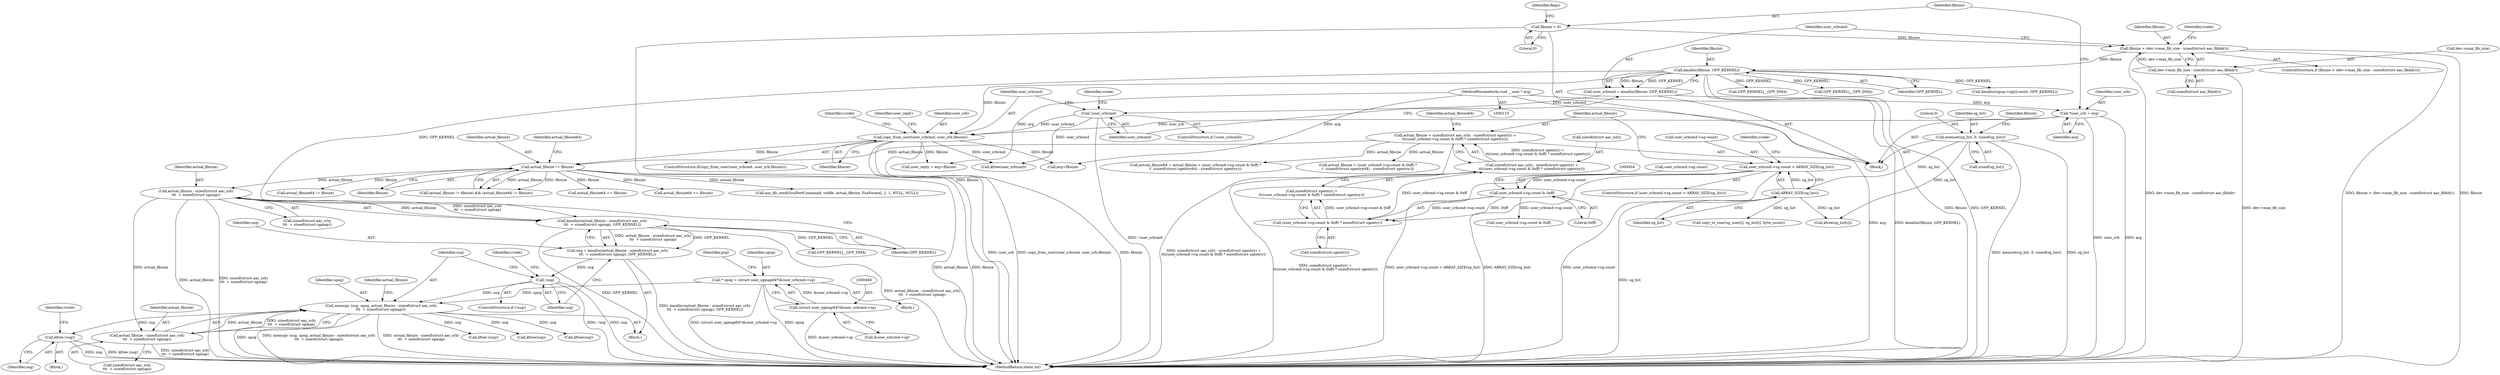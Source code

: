 digraph "0_linux_b4789b8e6be3151a955ade74872822f30e8cd914@API" {
"1000843" [label="(Call,kfree (usg))"];
"1000717" [label="(Call,memcpy (usg, upsg, actual_fibsize - sizeof(struct aac_srb)\n\t\t\t  + sizeof(struct sgmap)))"];
"1000709" [label="(Call,!usg)"];
"1000697" [label="(Call,usg = kmalloc(actual_fibsize - sizeof(struct aac_srb)\n\t\t\t  + sizeof(struct sgmap), GFP_KERNEL))"];
"1000699" [label="(Call,kmalloc(actual_fibsize - sizeof(struct aac_srb)\n\t\t\t  + sizeof(struct sgmap), GFP_KERNEL))"];
"1000700" [label="(Call,actual_fibsize - sizeof(struct aac_srb)\n\t\t\t  + sizeof(struct sgmap))"];
"1000424" [label="(Call,actual_fibsize != fibsize)"];
"1000387" [label="(Call,actual_fibsize = sizeof(struct aac_srb) - sizeof(struct sgentry) +\n\t\t((user_srbcmd->sg.count & 0xff) * sizeof(struct sgentry)))"];
"1000389" [label="(Call,sizeof(struct aac_srb) - sizeof(struct sgentry) +\n\t\t((user_srbcmd->sg.count & 0xff) * sizeof(struct sgentry)))"];
"1000395" [label="(Call,(user_srbcmd->sg.count & 0xff) * sizeof(struct sgentry))"];
"1000396" [label="(Call,user_srbcmd->sg.count & 0xff)"];
"1000373" [label="(Call,user_srbcmd->sg.count > ARRAY_SIZE(sg_list))"];
"1000379" [label="(Call,ARRAY_SIZE(sg_list))"];
"1000208" [label="(Call,memset(sg_list, 0, sizeof(sg_list)))"];
"1000259" [label="(Call,copy_from_user(user_srbcmd, user_srb,fibsize))"];
"1000250" [label="(Call,!user_srbcmd)"];
"1000244" [label="(Call,user_srbcmd = kmalloc(fibsize, GFP_KERNEL))"];
"1000246" [label="(Call,kmalloc(fibsize, GFP_KERNEL))"];
"1000230" [label="(Call,fibsize > (dev->max_fib_size - sizeof(struct aac_fibhdr)))"];
"1000136" [label="(Call,fibsize = 0)"];
"1000232" [label="(Call,dev->max_fib_size - sizeof(struct aac_fibhdr))"];
"1000130" [label="(Call,*user_srb = arg)"];
"1000117" [label="(MethodParameterIn,void __user * arg)"];
"1000465" [label="(Call,* upsg = (struct user_sgmap64*)&user_srbcmd->sg)"];
"1000467" [label="(Call,(struct user_sgmap64*)&user_srbcmd->sg)"];
"1000720" [label="(Call,actual_fibsize - sizeof(struct aac_srb)\n\t\t\t  + sizeof(struct sgmap))"];
"1000469" [label="(Call,&user_srbcmd->sg)"];
"1000846" [label="(Identifier,rcode)"];
"1000842" [label="(Block,)"];
"1000397" [label="(Call,user_srbcmd->sg.count)"];
"1000261" [label="(Identifier,user_srb)"];
"1000265" [label="(Identifier,rcode)"];
"1000248" [label="(Identifier,GFP_KERNEL)"];
"1000697" [label="(Call,usg = kmalloc(actual_fibsize - sizeof(struct aac_srb)\n\t\t\t  + sizeof(struct sgmap), GFP_KERNEL))"];
"1000373" [label="(Call,user_srbcmd->sg.count > ARRAY_SIZE(sg_list))"];
"1000962" [label="(Call,actual_fibsize64 == fibsize)"];
"1000387" [label="(Call,actual_fibsize = sizeof(struct aac_srb) - sizeof(struct sgentry) +\n\t\t((user_srbcmd->sg.count & 0xff) * sizeof(struct sgentry)))"];
"1000844" [label="(Identifier,usg)"];
"1000428" [label="(Identifier,actual_fibsize64)"];
"1001461" [label="(Call,kfree(sg_list[i]))"];
"1000843" [label="(Call,kfree (usg))"];
"1001338" [label="(Call,aac_fib_send(ScsiPortCommand, srbfib, actual_fibsize, FsaNormal, 1, 1, NULL, NULL))"];
"1000424" [label="(Call,actual_fibsize != fibsize)"];
"1000699" [label="(Call,kmalloc(actual_fibsize - sizeof(struct aac_srb)\n\t\t\t  + sizeof(struct sgmap), GFP_KERNEL))"];
"1000132" [label="(Identifier,arg)"];
"1000380" [label="(Identifier,sg_list)"];
"1000406" [label="(Identifier,actual_fibsize64)"];
"1000708" [label="(ControlStructure,if (!usg))"];
"1000137" [label="(Identifier,fibsize)"];
"1000388" [label="(Identifier,actual_fibsize)"];
"1001027" [label="(Call,GFP_KERNEL|__GFP_DMA)"];
"1000426" [label="(Identifier,fibsize)"];
"1000258" [label="(ControlStructure,if(copy_from_user(user_srbcmd, user_srb,fibsize)))"];
"1000270" [label="(Identifier,user_reply)"];
"1000244" [label="(Call,user_srbcmd = kmalloc(fibsize, GFP_KERNEL))"];
"1000251" [label="(Identifier,user_srbcmd)"];
"1000141" [label="(Identifier,flags)"];
"1000463" [label="(Block,)"];
"1000216" [label="(Identifier,fibsize)"];
"1000710" [label="(Identifier,usg)"];
"1000427" [label="(Call,actual_fibsize64 != fibsize)"];
"1000407" [label="(Call,actual_fibsize + (user_srbcmd->sg.count & 0xff) *\n\t  (sizeof(struct sgentry64) - sizeof(struct sgentry)))"];
"1000402" [label="(Literal,0xff)"];
"1000395" [label="(Call,(user_srbcmd->sg.count & 0xff) * sizeof(struct sgentry))"];
"1000918" [label="(Call,kfree (usg))"];
"1000423" [label="(Call,(actual_fibsize != fibsize) && (actual_fibsize64 != fibsize))"];
"1000396" [label="(Call,user_srbcmd->sg.count & 0xff)"];
"1000467" [label="(Call,(struct user_sgmap64*)&user_srbcmd->sg)"];
"1000545" [label="(Call,GFP_KERNEL|__GFP_DMA)"];
"1000403" [label="(Call,sizeof(struct sgentry))"];
"1000700" [label="(Call,actual_fibsize - sizeof(struct aac_srb)\n\t\t\t  + sizeof(struct sgmap))"];
"1000425" [label="(Identifier,actual_fibsize)"];
"1000208" [label="(Call,memset(sg_list, 0, sizeof(sg_list)))"];
"1000230" [label="(Call,fibsize > (dev->max_fib_size - sizeof(struct aac_fibhdr)))"];
"1000787" [label="(Call,GFP_KERNEL|__GFP_DMA)"];
"1000721" [label="(Identifier,actual_fibsize)"];
"1000247" [label="(Identifier,fibsize)"];
"1000392" [label="(Call,sizeof(struct sgentry) +\n\t\t((user_srbcmd->sg.count & 0xff) * sizeof(struct sgentry)))"];
"1000249" [label="(ControlStructure,if (!user_srbcmd))"];
"1000246" [label="(Call,kmalloc(fibsize, GFP_KERNEL))"];
"1000718" [label="(Identifier,usg)"];
"1000720" [label="(Call,actual_fibsize - sizeof(struct aac_srb)\n\t\t\t  + sizeof(struct sgmap))"];
"1000707" [label="(Identifier,GFP_KERNEL)"];
"1000475" [label="(Identifier,psg)"];
"1000722" [label="(Call,sizeof(struct aac_srb)\n\t\t\t  + sizeof(struct sgmap))"];
"1000250" [label="(Call,!user_srbcmd)"];
"1000695" [label="(Block,)"];
"1000410" [label="(Call,user_srbcmd->sg.count & 0xff)"];
"1000383" [label="(Identifier,rcode)"];
"1000240" [label="(Identifier,rcode)"];
"1000405" [label="(Call,actual_fibsize64 = actual_fibsize + (user_srbcmd->sg.count & 0xff) *\n\t  (sizeof(struct sgentry64) - sizeof(struct sgentry)))"];
"1000260" [label="(Identifier,user_srbcmd)"];
"1000211" [label="(Call,sizeof(sg_list))"];
"1000231" [label="(Identifier,fibsize)"];
"1000117" [label="(MethodParameterIn,void __user * arg)"];
"1000698" [label="(Identifier,usg)"];
"1000374" [label="(Call,user_srbcmd->sg.count)"];
"1000233" [label="(Call,dev->max_fib_size)"];
"1000713" [label="(Identifier,rcode)"];
"1000232" [label="(Call,dev->max_fib_size - sizeof(struct aac_fibhdr))"];
"1000138" [label="(Literal,0)"];
"1000717" [label="(Call,memcpy (usg, upsg, actual_fibsize - sizeof(struct aac_srb)\n\t\t\t  + sizeof(struct sgmap)))"];
"1000701" [label="(Identifier,actual_fibsize)"];
"1000210" [label="(Literal,0)"];
"1001477" [label="(MethodReturn,static int)"];
"1000229" [label="(ControlStructure,if (fibsize > (dev->max_fib_size - sizeof(struct aac_fibhdr))))"];
"1000254" [label="(Identifier,rcode)"];
"1000262" [label="(Identifier,fibsize)"];
"1001416" [label="(Call,copy_to_user(sg_user[i], sg_list[i], byte_count))"];
"1000465" [label="(Call,* upsg = (struct user_sgmap64*)&user_srbcmd->sg)"];
"1000245" [label="(Identifier,user_srbcmd)"];
"1000236" [label="(Call,sizeof(struct aac_fibhdr))"];
"1000372" [label="(ControlStructure,if (user_srbcmd->sg.count > ARRAY_SIZE(sg_list)))"];
"1000483" [label="(Call,actual_fibsize64 == fibsize)"];
"1000271" [label="(Call,arg+fibsize)"];
"1000136" [label="(Call,fibsize = 0)"];
"1000269" [label="(Call,user_reply = arg+fibsize)"];
"1000702" [label="(Call,sizeof(struct aac_srb)\n\t\t\t  + sizeof(struct sgmap))"];
"1000390" [label="(Call,sizeof(struct aac_srb))"];
"1000719" [label="(Identifier,upsg)"];
"1000770" [label="(Call,kfree(usg))"];
"1000209" [label="(Identifier,sg_list)"];
"1000794" [label="(Call,kfree(usg))"];
"1000389" [label="(Call,sizeof(struct aac_srb) - sizeof(struct sgentry) +\n\t\t((user_srbcmd->sg.count & 0xff) * sizeof(struct sgentry)))"];
"1000466" [label="(Identifier,upsg)"];
"1000709" [label="(Call,!usg)"];
"1000259" [label="(Call,copy_from_user(user_srbcmd, user_srb,fibsize))"];
"1000728" [label="(Identifier,actual_fibsize)"];
"1001449" [label="(Call,kfree(user_srbcmd))"];
"1000130" [label="(Call,*user_srb = arg)"];
"1001207" [label="(Call,kmalloc(upsg->sg[i].count, GFP_KERNEL))"];
"1000379" [label="(Call,ARRAY_SIZE(sg_list))"];
"1000118" [label="(Block,)"];
"1000131" [label="(Identifier,user_srb)"];
"1000843" -> "1000842"  [label="AST: "];
"1000843" -> "1000844"  [label="CFG: "];
"1000844" -> "1000843"  [label="AST: "];
"1000846" -> "1000843"  [label="CFG: "];
"1000843" -> "1001477"  [label="DDG: kfree (usg)"];
"1000843" -> "1001477"  [label="DDG: usg"];
"1000717" -> "1000843"  [label="DDG: usg"];
"1000717" -> "1000695"  [label="AST: "];
"1000717" -> "1000720"  [label="CFG: "];
"1000718" -> "1000717"  [label="AST: "];
"1000719" -> "1000717"  [label="AST: "];
"1000720" -> "1000717"  [label="AST: "];
"1000728" -> "1000717"  [label="CFG: "];
"1000717" -> "1001477"  [label="DDG: memcpy (usg, upsg, actual_fibsize - sizeof(struct aac_srb)\n\t\t\t  + sizeof(struct sgmap))"];
"1000717" -> "1001477"  [label="DDG: actual_fibsize - sizeof(struct aac_srb)\n\t\t\t  + sizeof(struct sgmap)"];
"1000717" -> "1001477"  [label="DDG: upsg"];
"1000709" -> "1000717"  [label="DDG: usg"];
"1000465" -> "1000717"  [label="DDG: upsg"];
"1000720" -> "1000717"  [label="DDG: actual_fibsize"];
"1000720" -> "1000717"  [label="DDG: sizeof(struct aac_srb)\n\t\t\t  + sizeof(struct sgmap)"];
"1000717" -> "1000770"  [label="DDG: usg"];
"1000717" -> "1000794"  [label="DDG: usg"];
"1000717" -> "1000918"  [label="DDG: usg"];
"1000709" -> "1000708"  [label="AST: "];
"1000709" -> "1000710"  [label="CFG: "];
"1000710" -> "1000709"  [label="AST: "];
"1000713" -> "1000709"  [label="CFG: "];
"1000718" -> "1000709"  [label="CFG: "];
"1000709" -> "1001477"  [label="DDG: !usg"];
"1000709" -> "1001477"  [label="DDG: usg"];
"1000697" -> "1000709"  [label="DDG: usg"];
"1000697" -> "1000695"  [label="AST: "];
"1000697" -> "1000699"  [label="CFG: "];
"1000698" -> "1000697"  [label="AST: "];
"1000699" -> "1000697"  [label="AST: "];
"1000710" -> "1000697"  [label="CFG: "];
"1000697" -> "1001477"  [label="DDG: kmalloc(actual_fibsize - sizeof(struct aac_srb)\n\t\t\t  + sizeof(struct sgmap), GFP_KERNEL)"];
"1000699" -> "1000697"  [label="DDG: actual_fibsize - sizeof(struct aac_srb)\n\t\t\t  + sizeof(struct sgmap)"];
"1000699" -> "1000697"  [label="DDG: GFP_KERNEL"];
"1000699" -> "1000707"  [label="CFG: "];
"1000700" -> "1000699"  [label="AST: "];
"1000707" -> "1000699"  [label="AST: "];
"1000699" -> "1001477"  [label="DDG: actual_fibsize - sizeof(struct aac_srb)\n\t\t\t  + sizeof(struct sgmap)"];
"1000699" -> "1001477"  [label="DDG: GFP_KERNEL"];
"1000700" -> "1000699"  [label="DDG: actual_fibsize"];
"1000700" -> "1000699"  [label="DDG: sizeof(struct aac_srb)\n\t\t\t  + sizeof(struct sgmap)"];
"1000246" -> "1000699"  [label="DDG: GFP_KERNEL"];
"1000699" -> "1000787"  [label="DDG: GFP_KERNEL"];
"1000700" -> "1000702"  [label="CFG: "];
"1000701" -> "1000700"  [label="AST: "];
"1000702" -> "1000700"  [label="AST: "];
"1000707" -> "1000700"  [label="CFG: "];
"1000700" -> "1001477"  [label="DDG: actual_fibsize"];
"1000700" -> "1001477"  [label="DDG: sizeof(struct aac_srb)\n\t\t\t  + sizeof(struct sgmap)"];
"1000424" -> "1000700"  [label="DDG: actual_fibsize"];
"1000700" -> "1000720"  [label="DDG: actual_fibsize"];
"1000424" -> "1000423"  [label="AST: "];
"1000424" -> "1000426"  [label="CFG: "];
"1000425" -> "1000424"  [label="AST: "];
"1000426" -> "1000424"  [label="AST: "];
"1000428" -> "1000424"  [label="CFG: "];
"1000423" -> "1000424"  [label="CFG: "];
"1000424" -> "1001477"  [label="DDG: fibsize"];
"1000424" -> "1001477"  [label="DDG: actual_fibsize"];
"1000424" -> "1000423"  [label="DDG: actual_fibsize"];
"1000424" -> "1000423"  [label="DDG: fibsize"];
"1000387" -> "1000424"  [label="DDG: actual_fibsize"];
"1000259" -> "1000424"  [label="DDG: fibsize"];
"1000424" -> "1000427"  [label="DDG: fibsize"];
"1000424" -> "1000483"  [label="DDG: fibsize"];
"1000424" -> "1000962"  [label="DDG: fibsize"];
"1000424" -> "1001338"  [label="DDG: actual_fibsize"];
"1000387" -> "1000118"  [label="AST: "];
"1000387" -> "1000389"  [label="CFG: "];
"1000388" -> "1000387"  [label="AST: "];
"1000389" -> "1000387"  [label="AST: "];
"1000406" -> "1000387"  [label="CFG: "];
"1000387" -> "1001477"  [label="DDG: sizeof(struct aac_srb) - sizeof(struct sgentry) +\n\t\t((user_srbcmd->sg.count & 0xff) * sizeof(struct sgentry))"];
"1000389" -> "1000387"  [label="DDG: sizeof(struct sgentry) +\n\t\t((user_srbcmd->sg.count & 0xff) * sizeof(struct sgentry))"];
"1000387" -> "1000405"  [label="DDG: actual_fibsize"];
"1000387" -> "1000407"  [label="DDG: actual_fibsize"];
"1000389" -> "1000392"  [label="CFG: "];
"1000390" -> "1000389"  [label="AST: "];
"1000392" -> "1000389"  [label="AST: "];
"1000389" -> "1001477"  [label="DDG: sizeof(struct sgentry) +\n\t\t((user_srbcmd->sg.count & 0xff) * sizeof(struct sgentry))"];
"1000395" -> "1000389"  [label="DDG: user_srbcmd->sg.count & 0xff"];
"1000395" -> "1000392"  [label="AST: "];
"1000395" -> "1000403"  [label="CFG: "];
"1000396" -> "1000395"  [label="AST: "];
"1000403" -> "1000395"  [label="AST: "];
"1000392" -> "1000395"  [label="CFG: "];
"1000395" -> "1000392"  [label="DDG: user_srbcmd->sg.count & 0xff"];
"1000396" -> "1000395"  [label="DDG: user_srbcmd->sg.count"];
"1000396" -> "1000395"  [label="DDG: 0xff"];
"1000396" -> "1000402"  [label="CFG: "];
"1000397" -> "1000396"  [label="AST: "];
"1000402" -> "1000396"  [label="AST: "];
"1000404" -> "1000396"  [label="CFG: "];
"1000373" -> "1000396"  [label="DDG: user_srbcmd->sg.count"];
"1000396" -> "1000410"  [label="DDG: user_srbcmd->sg.count"];
"1000373" -> "1000372"  [label="AST: "];
"1000373" -> "1000379"  [label="CFG: "];
"1000374" -> "1000373"  [label="AST: "];
"1000379" -> "1000373"  [label="AST: "];
"1000383" -> "1000373"  [label="CFG: "];
"1000388" -> "1000373"  [label="CFG: "];
"1000373" -> "1001477"  [label="DDG: ARRAY_SIZE(sg_list)"];
"1000373" -> "1001477"  [label="DDG: user_srbcmd->sg.count > ARRAY_SIZE(sg_list)"];
"1000373" -> "1001477"  [label="DDG: user_srbcmd->sg.count"];
"1000379" -> "1000373"  [label="DDG: sg_list"];
"1000379" -> "1000380"  [label="CFG: "];
"1000380" -> "1000379"  [label="AST: "];
"1000379" -> "1001477"  [label="DDG: sg_list"];
"1000208" -> "1000379"  [label="DDG: sg_list"];
"1000379" -> "1001416"  [label="DDG: sg_list"];
"1000379" -> "1001461"  [label="DDG: sg_list"];
"1000208" -> "1000118"  [label="AST: "];
"1000208" -> "1000211"  [label="CFG: "];
"1000209" -> "1000208"  [label="AST: "];
"1000210" -> "1000208"  [label="AST: "];
"1000211" -> "1000208"  [label="AST: "];
"1000216" -> "1000208"  [label="CFG: "];
"1000208" -> "1001477"  [label="DDG: sg_list"];
"1000208" -> "1001477"  [label="DDG: memset(sg_list, 0, sizeof(sg_list))"];
"1000208" -> "1001461"  [label="DDG: sg_list"];
"1000259" -> "1000258"  [label="AST: "];
"1000259" -> "1000262"  [label="CFG: "];
"1000260" -> "1000259"  [label="AST: "];
"1000261" -> "1000259"  [label="AST: "];
"1000262" -> "1000259"  [label="AST: "];
"1000265" -> "1000259"  [label="CFG: "];
"1000270" -> "1000259"  [label="CFG: "];
"1000259" -> "1001477"  [label="DDG: copy_from_user(user_srbcmd, user_srb,fibsize)"];
"1000259" -> "1001477"  [label="DDG: fibsize"];
"1000259" -> "1001477"  [label="DDG: user_srb"];
"1000250" -> "1000259"  [label="DDG: user_srbcmd"];
"1000130" -> "1000259"  [label="DDG: user_srb"];
"1000246" -> "1000259"  [label="DDG: fibsize"];
"1000259" -> "1000269"  [label="DDG: fibsize"];
"1000259" -> "1000271"  [label="DDG: fibsize"];
"1000259" -> "1001449"  [label="DDG: user_srbcmd"];
"1000250" -> "1000249"  [label="AST: "];
"1000250" -> "1000251"  [label="CFG: "];
"1000251" -> "1000250"  [label="AST: "];
"1000254" -> "1000250"  [label="CFG: "];
"1000260" -> "1000250"  [label="CFG: "];
"1000250" -> "1001477"  [label="DDG: !user_srbcmd"];
"1000244" -> "1000250"  [label="DDG: user_srbcmd"];
"1000250" -> "1001449"  [label="DDG: user_srbcmd"];
"1000244" -> "1000118"  [label="AST: "];
"1000244" -> "1000246"  [label="CFG: "];
"1000245" -> "1000244"  [label="AST: "];
"1000246" -> "1000244"  [label="AST: "];
"1000251" -> "1000244"  [label="CFG: "];
"1000244" -> "1001477"  [label="DDG: kmalloc(fibsize, GFP_KERNEL)"];
"1000246" -> "1000244"  [label="DDG: fibsize"];
"1000246" -> "1000244"  [label="DDG: GFP_KERNEL"];
"1000246" -> "1000248"  [label="CFG: "];
"1000247" -> "1000246"  [label="AST: "];
"1000248" -> "1000246"  [label="AST: "];
"1000246" -> "1001477"  [label="DDG: GFP_KERNEL"];
"1000246" -> "1001477"  [label="DDG: fibsize"];
"1000230" -> "1000246"  [label="DDG: fibsize"];
"1000246" -> "1000545"  [label="DDG: GFP_KERNEL"];
"1000246" -> "1001027"  [label="DDG: GFP_KERNEL"];
"1000246" -> "1001207"  [label="DDG: GFP_KERNEL"];
"1000230" -> "1000229"  [label="AST: "];
"1000230" -> "1000232"  [label="CFG: "];
"1000231" -> "1000230"  [label="AST: "];
"1000232" -> "1000230"  [label="AST: "];
"1000240" -> "1000230"  [label="CFG: "];
"1000245" -> "1000230"  [label="CFG: "];
"1000230" -> "1001477"  [label="DDG: fibsize"];
"1000230" -> "1001477"  [label="DDG: dev->max_fib_size - sizeof(struct aac_fibhdr)"];
"1000230" -> "1001477"  [label="DDG: fibsize > (dev->max_fib_size - sizeof(struct aac_fibhdr))"];
"1000136" -> "1000230"  [label="DDG: fibsize"];
"1000232" -> "1000230"  [label="DDG: dev->max_fib_size"];
"1000136" -> "1000118"  [label="AST: "];
"1000136" -> "1000138"  [label="CFG: "];
"1000137" -> "1000136"  [label="AST: "];
"1000138" -> "1000136"  [label="AST: "];
"1000141" -> "1000136"  [label="CFG: "];
"1000136" -> "1001477"  [label="DDG: fibsize"];
"1000232" -> "1000236"  [label="CFG: "];
"1000233" -> "1000232"  [label="AST: "];
"1000236" -> "1000232"  [label="AST: "];
"1000232" -> "1001477"  [label="DDG: dev->max_fib_size"];
"1000130" -> "1000118"  [label="AST: "];
"1000130" -> "1000132"  [label="CFG: "];
"1000131" -> "1000130"  [label="AST: "];
"1000132" -> "1000130"  [label="AST: "];
"1000137" -> "1000130"  [label="CFG: "];
"1000130" -> "1001477"  [label="DDG: arg"];
"1000130" -> "1001477"  [label="DDG: user_srb"];
"1000117" -> "1000130"  [label="DDG: arg"];
"1000117" -> "1000115"  [label="AST: "];
"1000117" -> "1001477"  [label="DDG: arg"];
"1000117" -> "1000269"  [label="DDG: arg"];
"1000117" -> "1000271"  [label="DDG: arg"];
"1000465" -> "1000463"  [label="AST: "];
"1000465" -> "1000467"  [label="CFG: "];
"1000466" -> "1000465"  [label="AST: "];
"1000467" -> "1000465"  [label="AST: "];
"1000475" -> "1000465"  [label="CFG: "];
"1000465" -> "1001477"  [label="DDG: (struct user_sgmap64*)&user_srbcmd->sg"];
"1000465" -> "1001477"  [label="DDG: upsg"];
"1000467" -> "1000465"  [label="DDG: &user_srbcmd->sg"];
"1000467" -> "1000469"  [label="CFG: "];
"1000468" -> "1000467"  [label="AST: "];
"1000469" -> "1000467"  [label="AST: "];
"1000467" -> "1001477"  [label="DDG: &user_srbcmd->sg"];
"1000720" -> "1000722"  [label="CFG: "];
"1000721" -> "1000720"  [label="AST: "];
"1000722" -> "1000720"  [label="AST: "];
"1000720" -> "1001477"  [label="DDG: sizeof(struct aac_srb)\n\t\t\t  + sizeof(struct sgmap)"];
}
